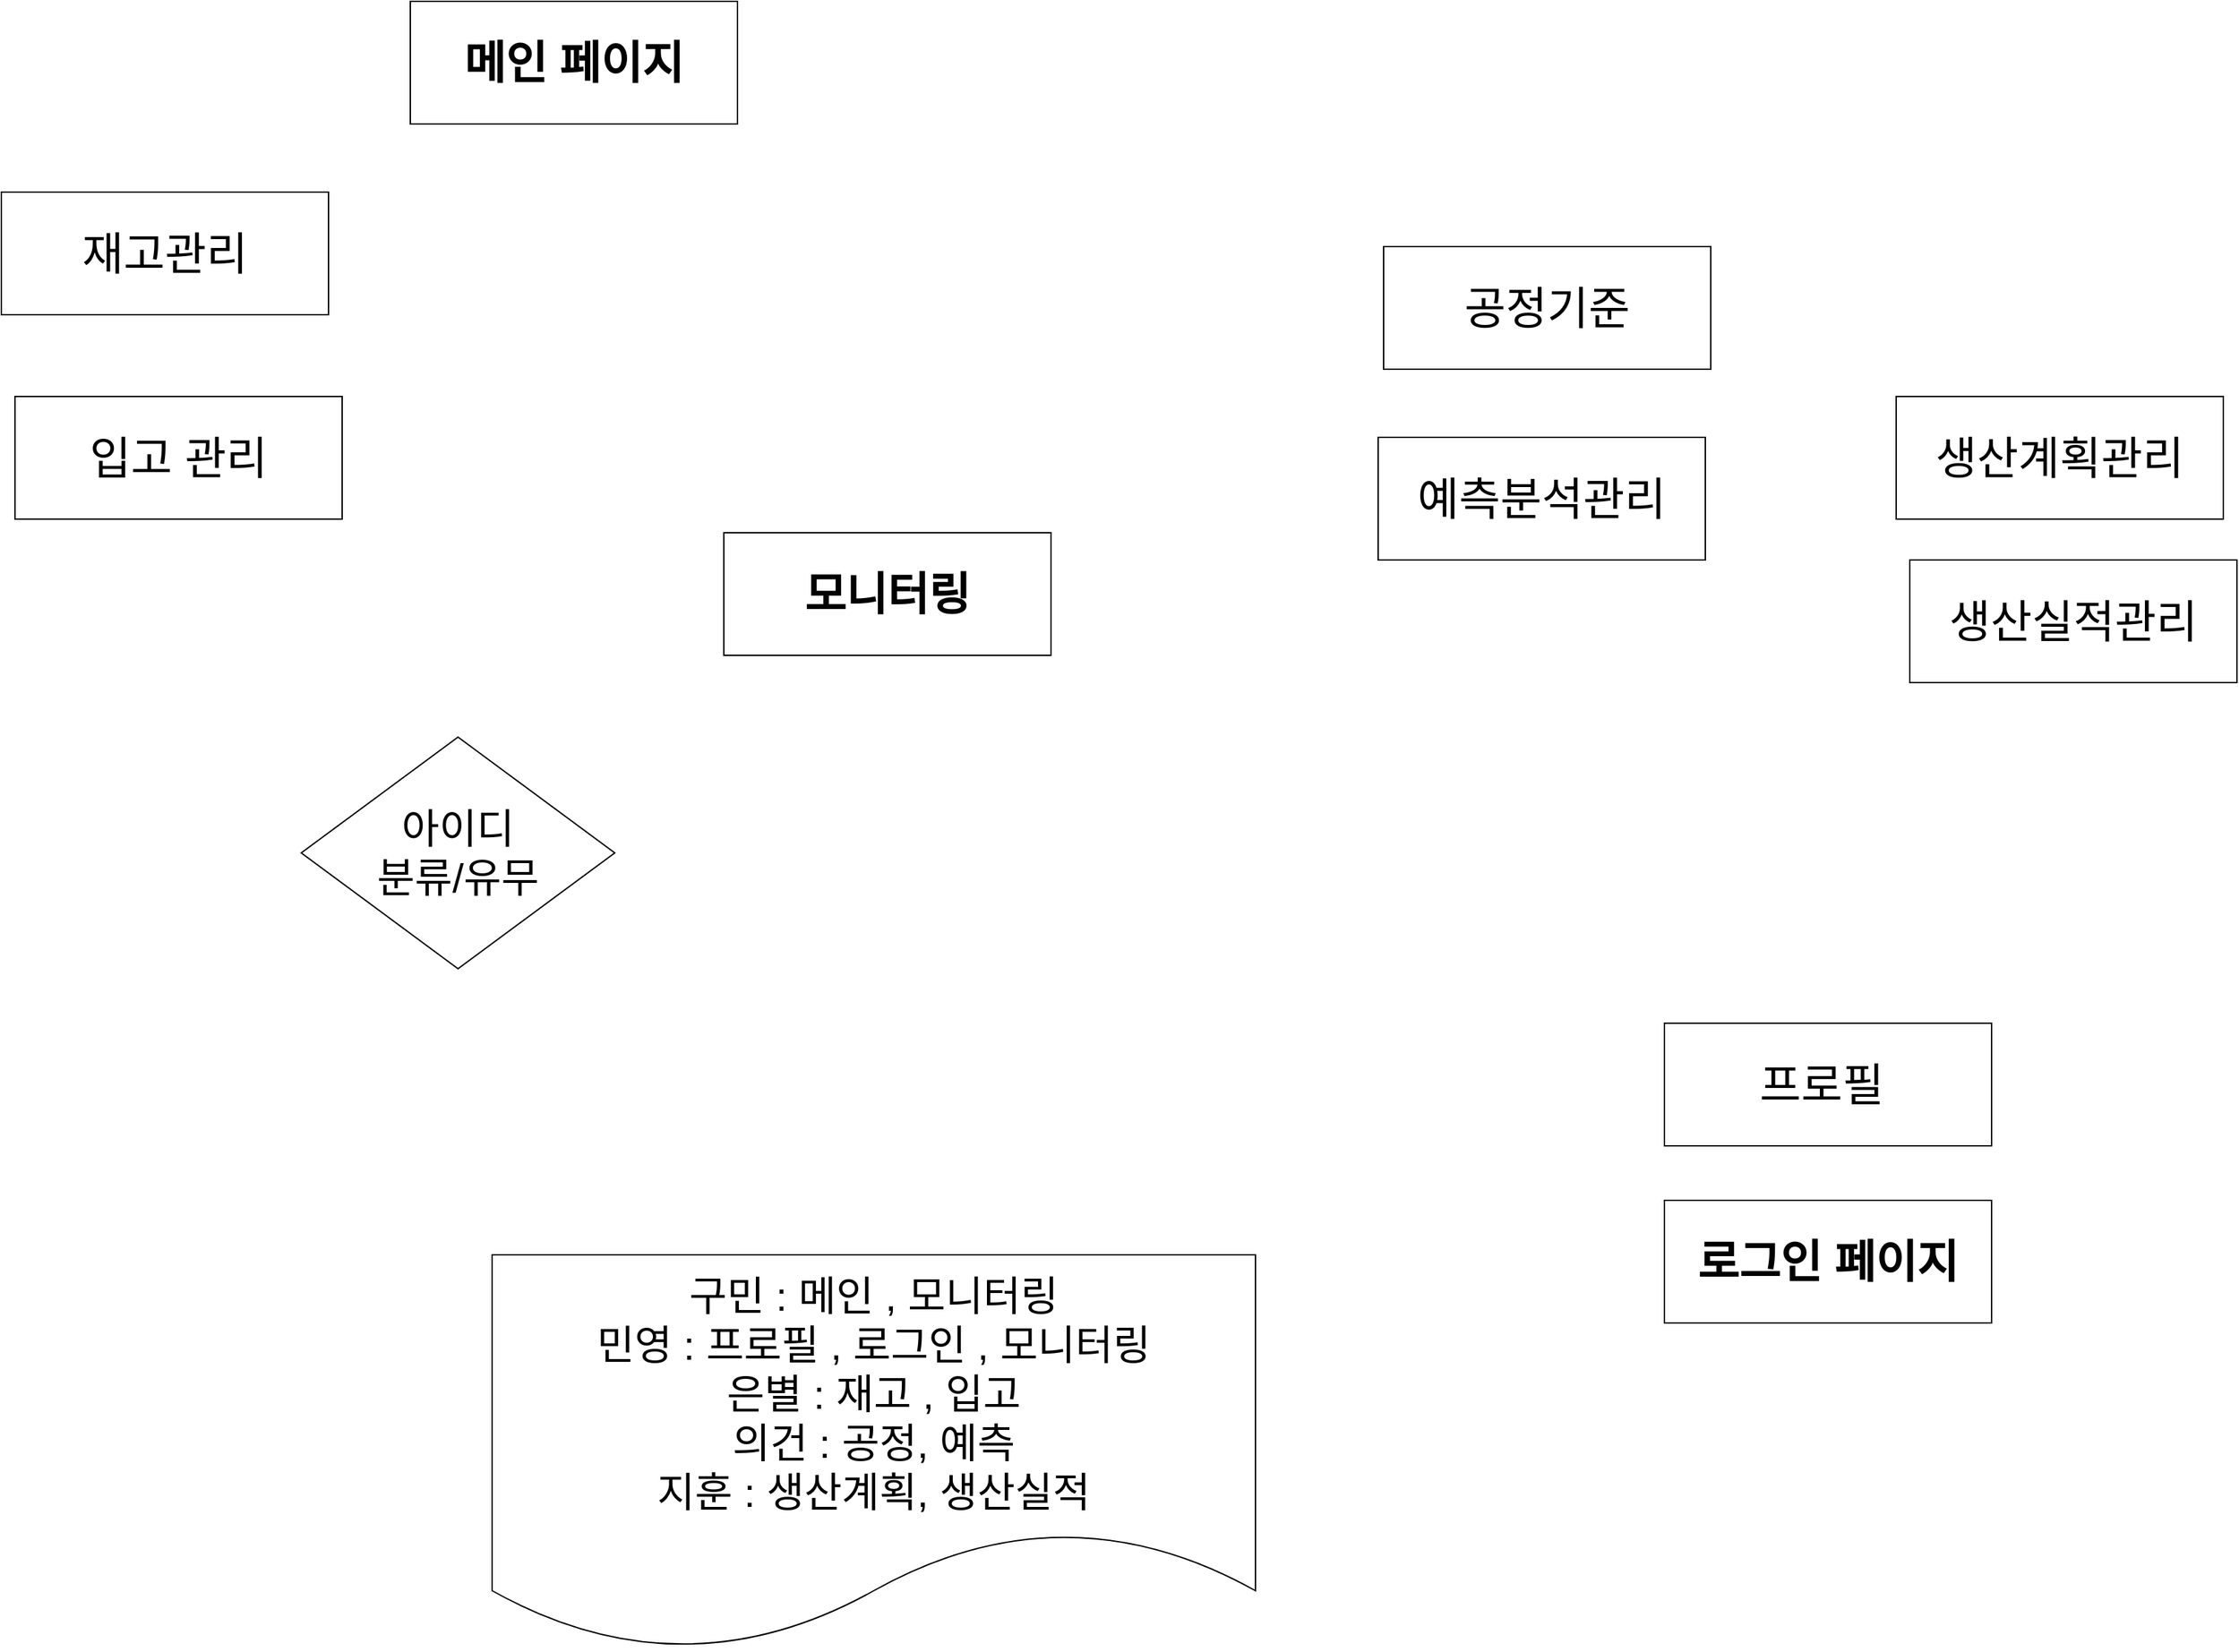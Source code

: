 <mxfile version="23.0.1" type="github">
  <diagram id="prtHgNgQTEPvFCAcTncT" name="Page-1">
    <mxGraphModel dx="2812" dy="2979" grid="1" gridSize="10" guides="1" tooltips="1" connect="1" arrows="1" fold="1" page="1" pageScale="1" pageWidth="827" pageHeight="1169" math="0" shadow="0">
      <root>
        <mxCell id="0" />
        <mxCell id="1" parent="0" />
        <mxCell id="yiQyodVWs_H40nuC7oee-2" value="&lt;font style=&quot;font-size: 33px;&quot;&gt;&lt;b style=&quot;font-size: 33px;&quot;&gt;메인 페이지&lt;/b&gt;&lt;/font&gt;" style="rounded=0;whiteSpace=wrap;html=1;fontSize=33;" parent="1" vertex="1">
          <mxGeometry y="-300" width="240" height="90" as="geometry" />
        </mxCell>
        <mxCell id="yiQyodVWs_H40nuC7oee-5" value="&lt;font style=&quot;font-size: 33px;&quot;&gt;&lt;b style=&quot;font-size: 33px;&quot;&gt;로그인 페이지&lt;br&gt;&lt;/b&gt;&lt;/font&gt;" style="rounded=0;whiteSpace=wrap;html=1;fontSize=33;" parent="1" vertex="1">
          <mxGeometry x="920" y="580" width="240" height="90" as="geometry" />
        </mxCell>
        <mxCell id="yiQyodVWs_H40nuC7oee-10" value="아이디&lt;br&gt;분류/유무" style="rhombus;whiteSpace=wrap;html=1;fontSize=30;" parent="1" vertex="1">
          <mxGeometry x="-80" y="240" width="230" height="170" as="geometry" />
        </mxCell>
        <mxCell id="yiQyodVWs_H40nuC7oee-11" value="예측분석관리" style="rounded=0;whiteSpace=wrap;html=1;fontSize=33;" parent="1" vertex="1">
          <mxGeometry x="710" y="20" width="240" height="90" as="geometry" />
        </mxCell>
        <mxCell id="yiQyodVWs_H40nuC7oee-12" value="입고 관리" style="rounded=0;whiteSpace=wrap;html=1;fontSize=33;" parent="1" vertex="1">
          <mxGeometry x="-290" y="-10" width="240" height="90" as="geometry" />
        </mxCell>
        <mxCell id="yiQyodVWs_H40nuC7oee-13" value="생산계획관리" style="rounded=0;whiteSpace=wrap;html=1;fontSize=33;" parent="1" vertex="1">
          <mxGeometry x="1090" y="-10" width="240" height="90" as="geometry" />
        </mxCell>
        <mxCell id="yiQyodVWs_H40nuC7oee-14" value="재고관리" style="rounded=0;whiteSpace=wrap;html=1;fontSize=33;" parent="1" vertex="1">
          <mxGeometry x="-300" y="-160" width="240" height="90" as="geometry" />
        </mxCell>
        <mxCell id="yiQyodVWs_H40nuC7oee-15" value="프로필&amp;nbsp;" style="rounded=0;whiteSpace=wrap;html=1;fontSize=33;" parent="1" vertex="1">
          <mxGeometry x="920" y="450" width="240" height="90" as="geometry" />
        </mxCell>
        <mxCell id="yiQyodVWs_H40nuC7oee-16" value="&lt;b&gt;모니터링&lt;/b&gt;" style="rounded=0;whiteSpace=wrap;html=1;fontSize=33;" parent="1" vertex="1">
          <mxGeometry x="230" y="90" width="240" height="90" as="geometry" />
        </mxCell>
        <mxCell id="yiQyodVWs_H40nuC7oee-18" value="생산실적관리" style="rounded=0;whiteSpace=wrap;html=1;fontSize=33;" parent="1" vertex="1">
          <mxGeometry x="1100" y="110" width="240" height="90" as="geometry" />
        </mxCell>
        <mxCell id="yiQyodVWs_H40nuC7oee-19" value="구민 : 메인 , 모니터링&lt;br&gt;민영 : 프로필 , 로그인 , 모니터링&lt;br&gt;은별 : 재고 , 입고&lt;br&gt;의건 : 공정, 예측&lt;br&gt;지훈 : 생산계획, 생산실적&lt;br&gt;" style="shape=document;whiteSpace=wrap;html=1;boundedLbl=1;fontSize=30;" parent="1" vertex="1">
          <mxGeometry x="60" y="620" width="560" height="290" as="geometry" />
        </mxCell>
        <mxCell id="yiQyodVWs_H40nuC7oee-20" value="공정기준" style="rounded=0;whiteSpace=wrap;html=1;fontSize=33;" parent="1" vertex="1">
          <mxGeometry x="714" y="-120" width="240" height="90" as="geometry" />
        </mxCell>
      </root>
    </mxGraphModel>
  </diagram>
</mxfile>

